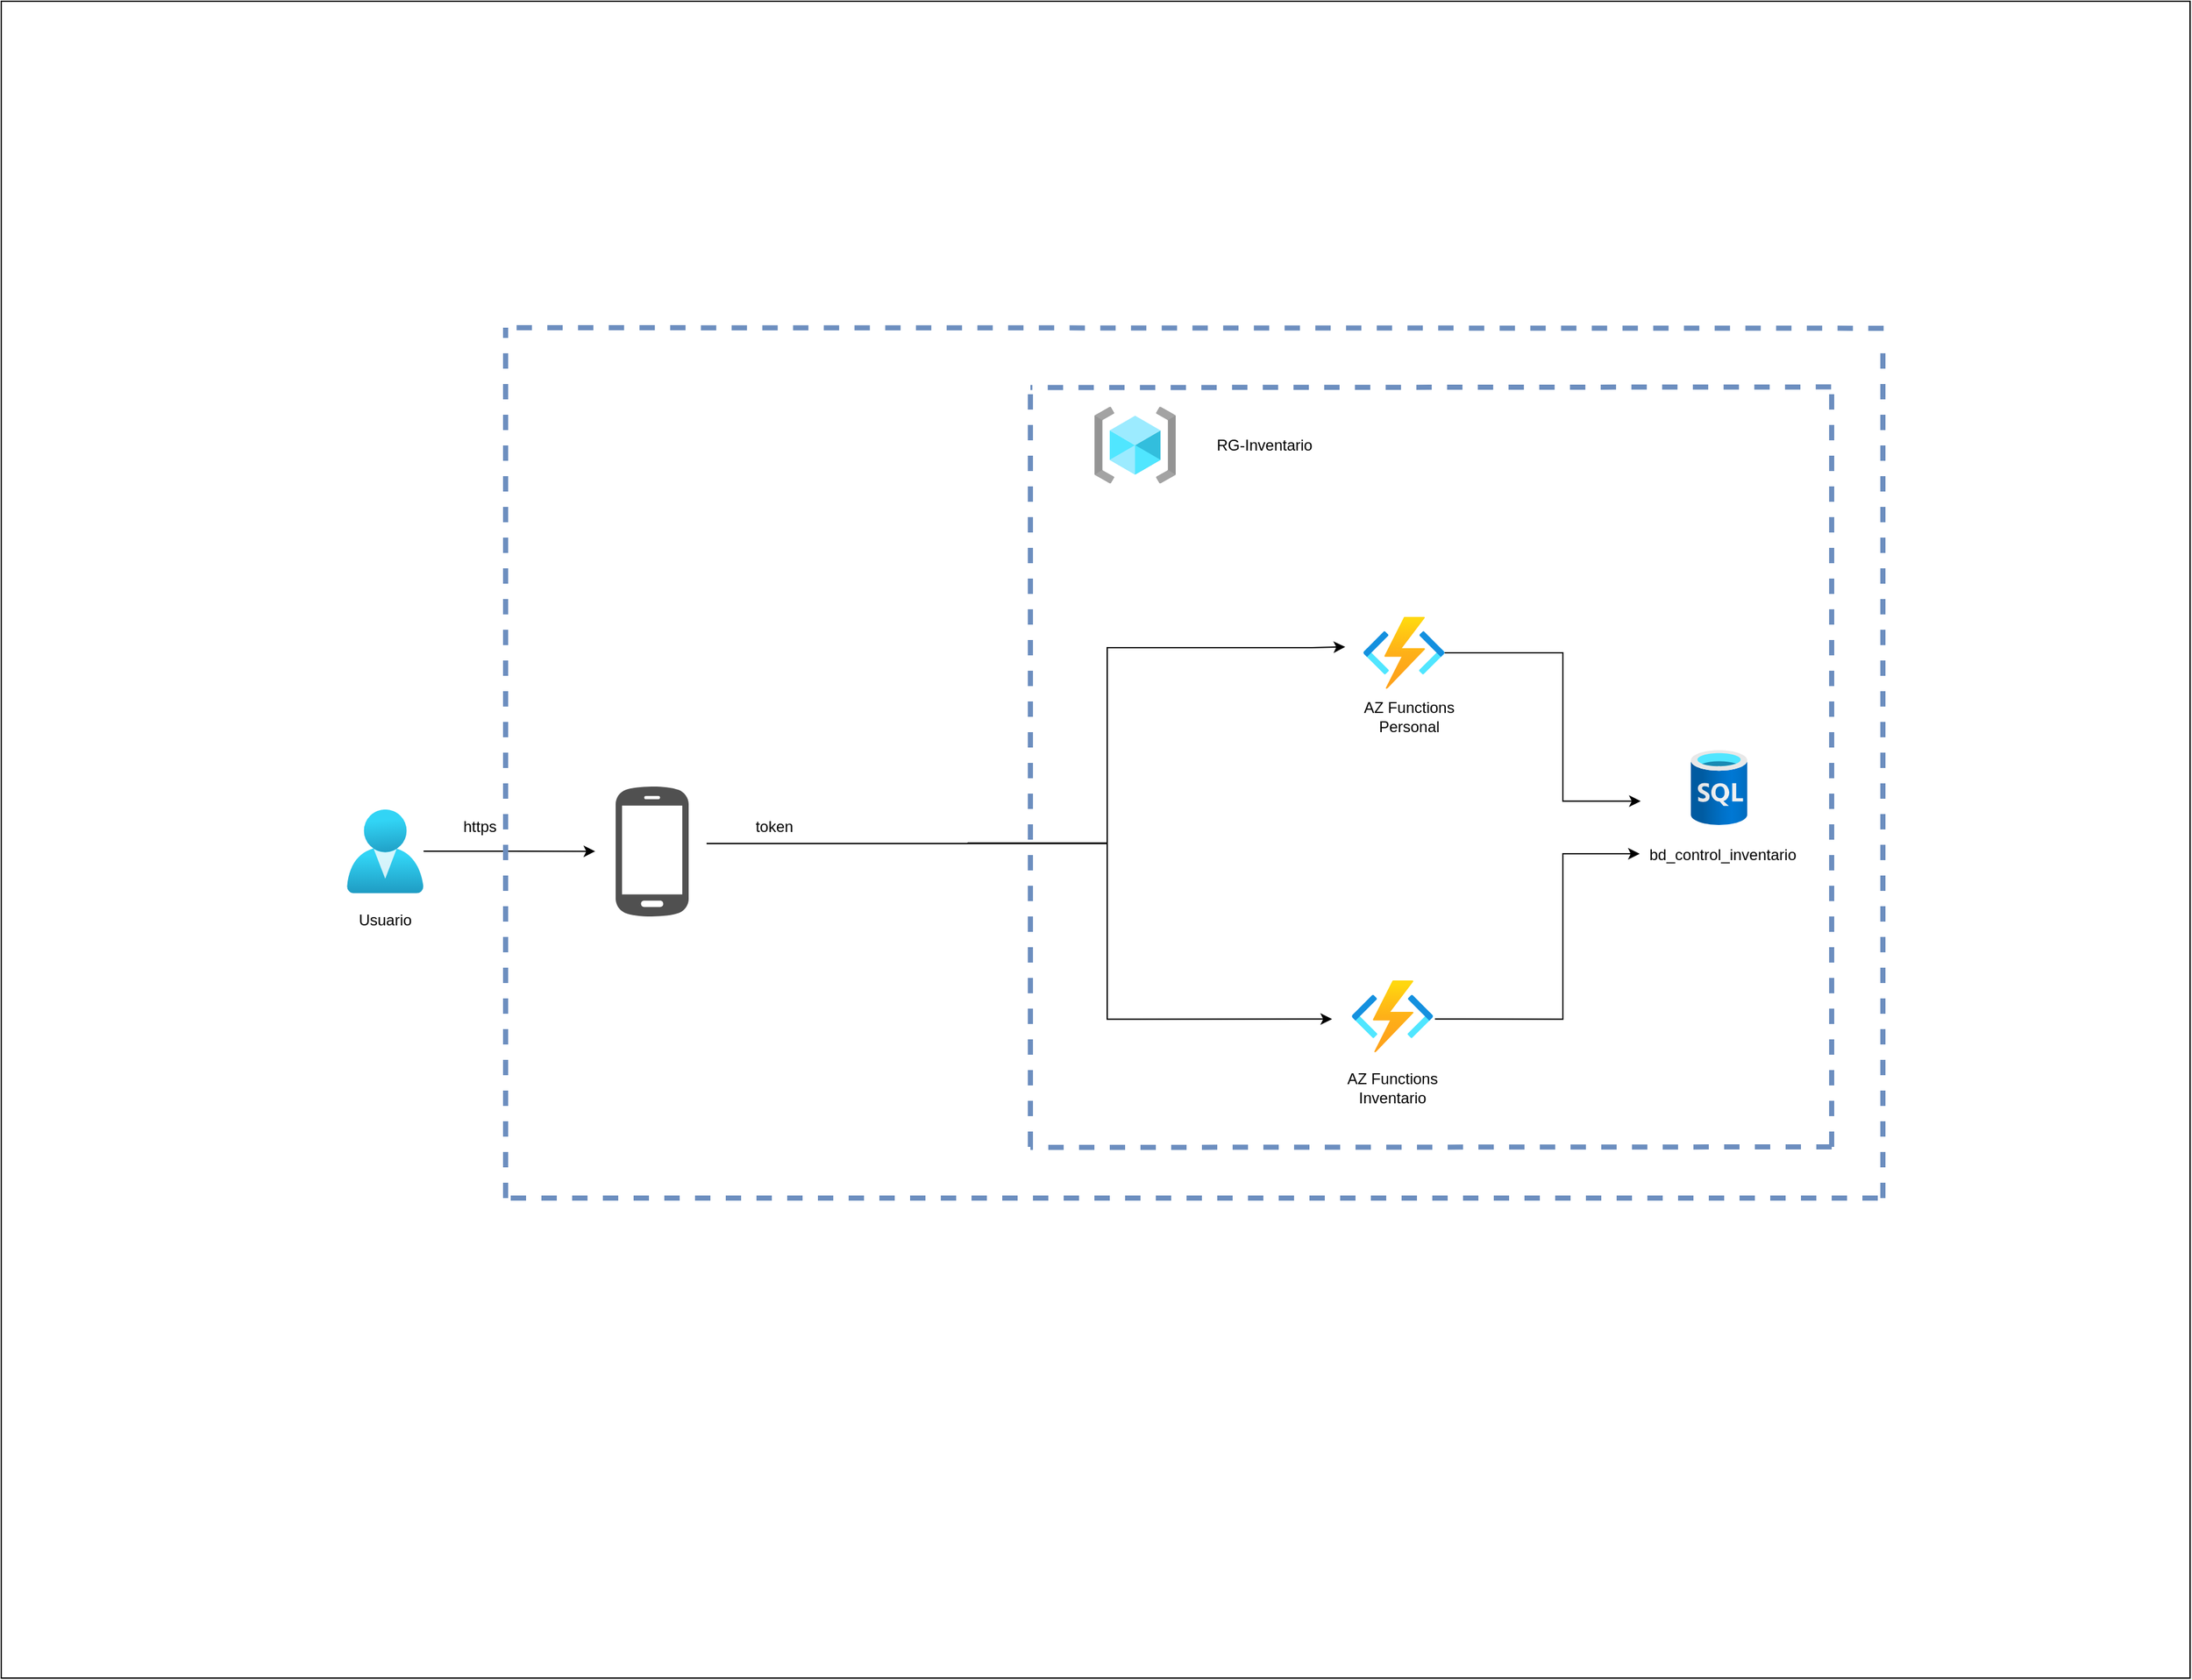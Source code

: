 <mxfile version="20.3.2" type="device"><diagram id="QIfxhA90wG9sVugVIJrC" name="Página-1"><mxGraphModel dx="5606" dy="1841" grid="1" gridSize="10" guides="1" tooltips="1" connect="1" arrows="1" fold="1" page="1" pageScale="1" pageWidth="827" pageHeight="1169" math="0" shadow="0"><root><mxCell id="0"/><mxCell id="1" parent="0"/><mxCell id="5S5msOEXdRsB33oPh_3l-55" value="" style="rounded=0;whiteSpace=wrap;html=1;" parent="1" vertex="1"><mxGeometry x="-3590" y="-555" width="1710" height="1310" as="geometry"/></mxCell><mxCell id="xYBVkrcg4Gszk66DQmYF-14" style="edgeStyle=orthogonalEdgeStyle;rounded=0;orthogonalLoop=1;jettySize=auto;html=1;strokeColor=default;entryX=0.749;entryY=0.477;entryDx=0;entryDy=0;entryPerimeter=0;" edge="1" parent="1" source="5S5msOEXdRsB33oPh_3l-1" target="5S5msOEXdRsB33oPh_3l-55"><mxGeometry relative="1" as="geometry"><mxPoint x="-2250" y="16" as="targetPoint"/><Array as="points"><mxPoint x="-2370" y="-46"/><mxPoint x="-2370" y="70"/></Array></mxGeometry></mxCell><mxCell id="5S5msOEXdRsB33oPh_3l-1" value="" style="aspect=fixed;html=1;points=[];align=center;image;fontSize=12;image=img/lib/azure2/compute/Function_Apps.svg;" parent="1" vertex="1"><mxGeometry x="-2526" y="-74.065" width="63.66" height="56.17" as="geometry"/></mxCell><mxCell id="5S5msOEXdRsB33oPh_3l-2" value="" style="aspect=fixed;html=1;points=[];align=center;image;fontSize=12;image=img/lib/azure2/databases/SQL_Database.svg;" parent="1" vertex="1"><mxGeometry x="-2270" y="30.002" width="44" height="58.67" as="geometry"/></mxCell><mxCell id="5S5msOEXdRsB33oPh_3l-20" style="edgeStyle=orthogonalEdgeStyle;rounded=0;orthogonalLoop=1;jettySize=auto;html=1;" parent="1" source="5S5msOEXdRsB33oPh_3l-5" edge="1"><mxGeometry relative="1" as="geometry"><mxPoint x="-3126" y="109.106" as="targetPoint"/></mxGeometry></mxCell><mxCell id="5S5msOEXdRsB33oPh_3l-5" value="" style="aspect=fixed;html=1;points=[];align=center;image;fontSize=12;image=img/lib/azure2/identity/Users.svg;" parent="1" vertex="1"><mxGeometry x="-3320" y="76.34" width="59.915" height="65.532" as="geometry"/></mxCell><mxCell id="5S5msOEXdRsB33oPh_3l-22" style="edgeStyle=orthogonalEdgeStyle;rounded=0;orthogonalLoop=1;jettySize=auto;html=1;entryX=0.614;entryY=0.385;entryDx=0;entryDy=0;entryPerimeter=0;" parent="1" edge="1" target="5S5msOEXdRsB33oPh_3l-55"><mxGeometry relative="1" as="geometry"><mxPoint x="-2566" y="-37.872" as="targetPoint"/><Array as="points"><mxPoint x="-2726" y="103"/><mxPoint x="-2726" y="-50"/><mxPoint x="-2566" y="-50"/></Array><mxPoint x="-2835.149" y="102.571" as="sourcePoint"/></mxGeometry></mxCell><mxCell id="5S5msOEXdRsB33oPh_3l-10" value="" style="aspect=fixed;html=1;points=[];align=center;image;fontSize=12;image=img/lib/azure2/compute/Function_Apps.svg;" parent="1" vertex="1"><mxGeometry x="-2535" y="210.003" width="63.66" height="56.17" as="geometry"/></mxCell><mxCell id="5S5msOEXdRsB33oPh_3l-19" value="" style="aspect=fixed;html=1;points=[];align=center;image;fontSize=12;image=img/lib/azure2/general/Resource_Groups.svg;" parent="1" vertex="1"><mxGeometry x="-2736" y="-238.213" width="63.66" height="59.915" as="geometry"/></mxCell><mxCell id="5S5msOEXdRsB33oPh_3l-24" value="https" style="text;html=1;strokeColor=none;fillColor=none;align=center;verticalAlign=middle;whiteSpace=wrap;rounded=0;" parent="1" vertex="1"><mxGeometry x="-3246" y="76.34" width="60" height="28.085" as="geometry"/></mxCell><mxCell id="5S5msOEXdRsB33oPh_3l-25" value="Usuario" style="text;html=1;strokeColor=none;fillColor=none;align=center;verticalAlign=middle;whiteSpace=wrap;rounded=0;" parent="1" vertex="1"><mxGeometry x="-3320" y="149.362" width="60" height="28.085" as="geometry"/></mxCell><mxCell id="5S5msOEXdRsB33oPh_3l-28" value="token" style="text;html=1;strokeColor=none;fillColor=none;align=center;verticalAlign=middle;whiteSpace=wrap;rounded=0;" parent="1" vertex="1"><mxGeometry x="-3016" y="76.34" width="60" height="28.085" as="geometry"/></mxCell><mxCell id="5S5msOEXdRsB33oPh_3l-31" value="RG-Inventario" style="text;html=1;strokeColor=none;fillColor=none;align=center;verticalAlign=middle;whiteSpace=wrap;rounded=0;" parent="1" vertex="1"><mxGeometry x="-2648" y="-222.298" width="90" height="28.085" as="geometry"/></mxCell><mxCell id="5S5msOEXdRsB33oPh_3l-32" value="AZ Functions Personal" style="text;html=1;strokeColor=none;fillColor=none;align=center;verticalAlign=middle;whiteSpace=wrap;rounded=0;" parent="1" vertex="1"><mxGeometry x="-2535" y="-9.787" width="90" height="28.085" as="geometry"/></mxCell><mxCell id="5S5msOEXdRsB33oPh_3l-34" value="bd_control_inventario" style="text;html=1;strokeColor=none;fillColor=none;align=center;verticalAlign=middle;whiteSpace=wrap;rounded=0;" parent="1" vertex="1"><mxGeometry x="-2290" y="97.744" width="90" height="28.085" as="geometry"/></mxCell><mxCell id="5S5msOEXdRsB33oPh_3l-52" style="edgeStyle=orthogonalEdgeStyle;rounded=0;orthogonalLoop=1;jettySize=auto;html=1;entryX=0.608;entryY=0.607;entryDx=0;entryDy=0;entryPerimeter=0;" parent="1" edge="1" target="5S5msOEXdRsB33oPh_3l-55"><mxGeometry relative="1" as="geometry"><mxPoint x="-2570" y="252" as="targetPoint"/><mxPoint x="-3039" y="103" as="sourcePoint"/><Array as="points"><mxPoint x="-2726" y="103"/><mxPoint x="-2726" y="240"/></Array></mxGeometry></mxCell><mxCell id="5S5msOEXdRsB33oPh_3l-54" value="" style="endArrow=none;dashed=1;html=1;rounded=0;fillColor=#dae8fc;strokeColor=#6c8ebf;strokeWidth=4;" parent="1" edge="1"><mxGeometry width="50" height="50" relative="1" as="geometry"><mxPoint x="-3196" y="380" as="sourcePoint"/><mxPoint x="-3196" y="-300" as="targetPoint"/></mxGeometry></mxCell><mxCell id="5S5msOEXdRsB33oPh_3l-56" value="" style="endArrow=none;dashed=1;html=1;rounded=0;fillColor=#dae8fc;strokeColor=#6c8ebf;strokeWidth=4;" parent="1" edge="1"><mxGeometry width="50" height="50" relative="1" as="geometry"><mxPoint x="-2124" y="380" as="sourcePoint"/><mxPoint x="-3200" y="380" as="targetPoint"/></mxGeometry></mxCell><mxCell id="5S5msOEXdRsB33oPh_3l-58" value="" style="endArrow=none;dashed=1;html=1;rounded=0;fillColor=#dae8fc;strokeColor=#6c8ebf;strokeWidth=4;" parent="1" edge="1"><mxGeometry width="50" height="50" relative="1" as="geometry"><mxPoint x="-2120" y="380" as="sourcePoint"/><mxPoint x="-2120" y="-290.003" as="targetPoint"/></mxGeometry></mxCell><mxCell id="5S5msOEXdRsB33oPh_3l-59" value="" style="endArrow=none;dashed=1;html=1;rounded=0;fillColor=#dae8fc;strokeColor=#6c8ebf;strokeWidth=4;exitX=0.86;exitY=0.195;exitDx=0;exitDy=0;exitPerimeter=0;" parent="1" edge="1" source="5S5msOEXdRsB33oPh_3l-55"><mxGeometry width="50" height="50" relative="1" as="geometry"><mxPoint x="-2136" y="-300" as="sourcePoint"/><mxPoint x="-3196" y="-300" as="targetPoint"/></mxGeometry></mxCell><mxCell id="5S5msOEXdRsB33oPh_3l-60" value="" style="endArrow=none;dashed=1;html=1;rounded=0;fillColor=#dae8fc;strokeColor=#6c8ebf;strokeWidth=4;" parent="1" edge="1"><mxGeometry width="50" height="50" relative="1" as="geometry"><mxPoint x="-2786" y="340" as="sourcePoint"/><mxPoint x="-2786" y="-253.191" as="targetPoint"/></mxGeometry></mxCell><mxCell id="5S5msOEXdRsB33oPh_3l-61" value="" style="endArrow=none;dashed=1;html=1;rounded=0;fillColor=#dae8fc;strokeColor=#6c8ebf;strokeWidth=4;endSize=17;" parent="1" edge="1"><mxGeometry width="50" height="50" relative="1" as="geometry"><mxPoint x="-2160" y="340" as="sourcePoint"/><mxPoint x="-2160" y="-253.191" as="targetPoint"/></mxGeometry></mxCell><mxCell id="5S5msOEXdRsB33oPh_3l-63" value="" style="endArrow=none;dashed=1;html=1;rounded=0;fillColor=#dae8fc;strokeColor=#6c8ebf;strokeWidth=4;exitX=0.836;exitY=0.23;exitDx=0;exitDy=0;exitPerimeter=0;" parent="1" edge="1" source="5S5msOEXdRsB33oPh_3l-55"><mxGeometry width="50" height="50" relative="1" as="geometry"><mxPoint x="-2176" y="-253.191" as="sourcePoint"/><mxPoint x="-2786" y="-253.191" as="targetPoint"/></mxGeometry></mxCell><mxCell id="5S5msOEXdRsB33oPh_3l-64" value="" style="endArrow=none;dashed=1;html=1;rounded=0;fillColor=#dae8fc;strokeColor=#6c8ebf;strokeWidth=4;" parent="1" edge="1"><mxGeometry width="50" height="50" relative="1" as="geometry"><mxPoint x="-2160" y="340" as="sourcePoint"/><mxPoint x="-2786" y="340.404" as="targetPoint"/></mxGeometry></mxCell><mxCell id="5S5msOEXdRsB33oPh_3l-108" value="AZ Functions Inventario" style="text;html=1;strokeColor=none;fillColor=none;align=center;verticalAlign=middle;whiteSpace=wrap;rounded=0;" parent="1" vertex="1"><mxGeometry x="-2548.17" y="279.997" width="90" height="28.085" as="geometry"/></mxCell><mxCell id="xYBVkrcg4Gszk66DQmYF-5" value="" style="sketch=0;pointerEvents=1;shadow=0;dashed=0;html=1;strokeColor=none;fillColor=#505050;labelPosition=center;verticalLabelPosition=bottom;verticalAlign=top;outlineConnect=0;align=center;shape=mxgraph.office.devices.cell_phone_android_proportional;" vertex="1" parent="1"><mxGeometry x="-3110" y="57.14" width="57" height="103.94" as="geometry"/></mxCell><mxCell id="xYBVkrcg4Gszk66DQmYF-13" style="edgeStyle=orthogonalEdgeStyle;rounded=0;orthogonalLoop=1;jettySize=auto;html=1;strokeColor=default;exitX=0.655;exitY=0.607;exitDx=0;exitDy=0;exitPerimeter=0;" edge="1" parent="1" source="5S5msOEXdRsB33oPh_3l-55"><mxGeometry relative="1" as="geometry"><mxPoint x="-2310" y="111" as="targetPoint"/><mxPoint x="-2445.0" y="234.82" as="sourcePoint"/><Array as="points"><mxPoint x="-2370" y="240"/><mxPoint x="-2370" y="111"/></Array></mxGeometry></mxCell></root></mxGraphModel></diagram></mxfile>